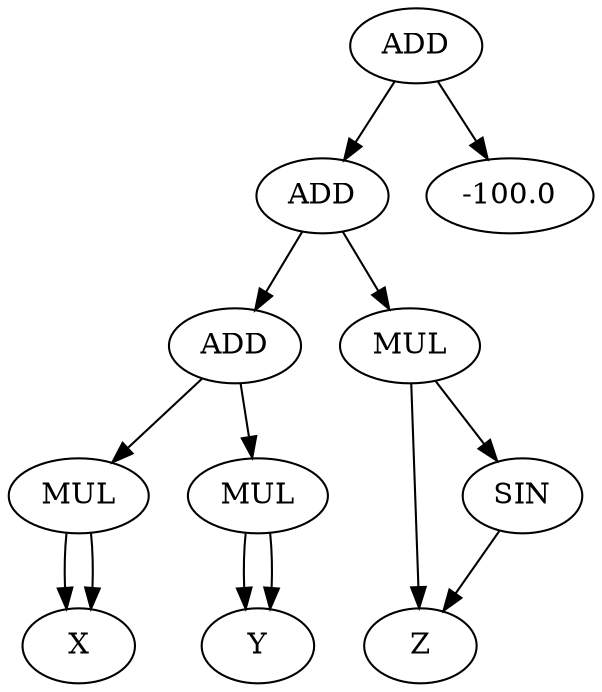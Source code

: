 digraph "CSG-DAG with 11 nodes" {
	1 [label=X]
	2 [label=MUL]
	2 -> 1
	2 -> 1
	3 [label=Y]
	4 [label=MUL]
	4 -> 3
	4 -> 3
	5 [label=ADD]
	5 -> 2
	5 -> 4
	6 [label=Z]
	7 [label=SIN]
	7 -> 6
	8 [label=MUL]
	8 -> 6
	8 -> 7
	9 [label=ADD]
	9 -> 5
	9 -> 8
	10 [label=-100.0]
	11 [label=ADD]
	11 -> 9
	11 -> 10
}
